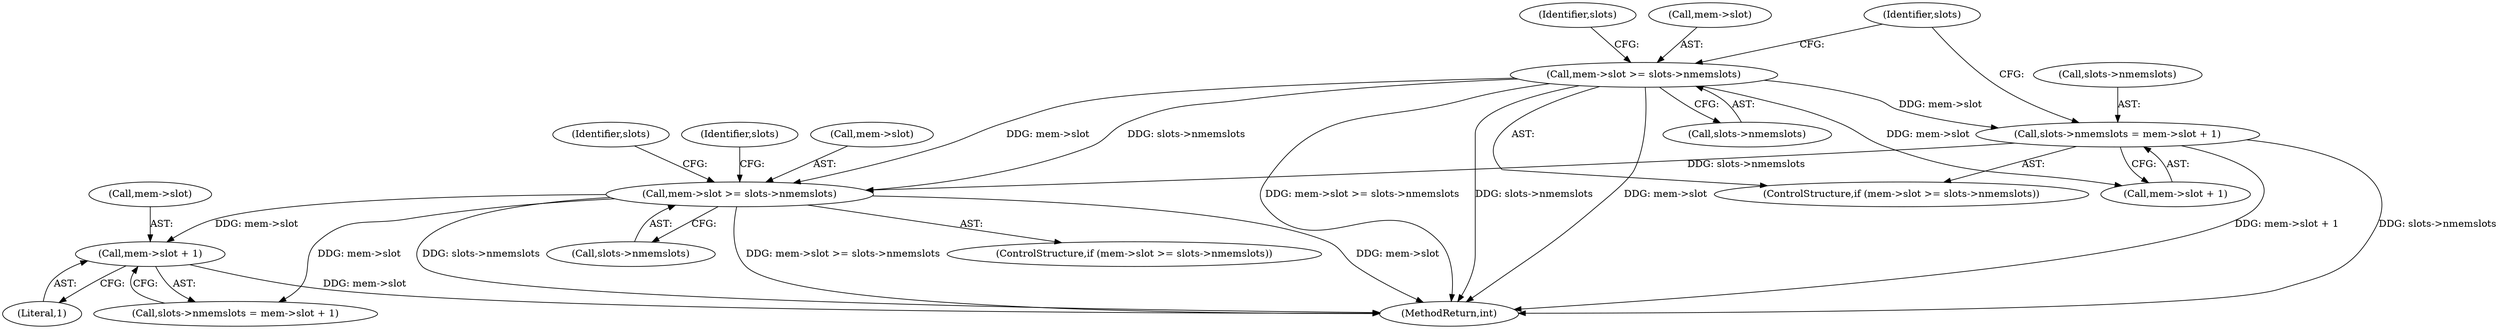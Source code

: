 digraph "0_linux_fa3d315a4ce2c0891cdde262562e710d95fba19e@pointer" {
"1000580" [label="(Call,mem->slot + 1)"];
"1000569" [label="(Call,mem->slot >= slots->nmemslots)"];
"1000488" [label="(Call,mem->slot >= slots->nmemslots)"];
"1000495" [label="(Call,slots->nmemslots = mem->slot + 1)"];
"1000584" [label="(Literal,1)"];
"1000573" [label="(Call,slots->nmemslots)"];
"1000495" [label="(Call,slots->nmemslots = mem->slot + 1)"];
"1000580" [label="(Call,mem->slot + 1)"];
"1000581" [label="(Call,mem->slot)"];
"1000506" [label="(Identifier,slots)"];
"1000488" [label="(Call,mem->slot >= slots->nmemslots)"];
"1000499" [label="(Call,mem->slot + 1)"];
"1000643" [label="(MethodReturn,int)"];
"1000497" [label="(Identifier,slots)"];
"1000492" [label="(Call,slots->nmemslots)"];
"1000568" [label="(ControlStructure,if (mem->slot >= slots->nmemslots))"];
"1000578" [label="(Identifier,slots)"];
"1000587" [label="(Identifier,slots)"];
"1000489" [label="(Call,mem->slot)"];
"1000576" [label="(Call,slots->nmemslots = mem->slot + 1)"];
"1000570" [label="(Call,mem->slot)"];
"1000496" [label="(Call,slots->nmemslots)"];
"1000487" [label="(ControlStructure,if (mem->slot >= slots->nmemslots))"];
"1000569" [label="(Call,mem->slot >= slots->nmemslots)"];
"1000580" -> "1000576"  [label="AST: "];
"1000580" -> "1000584"  [label="CFG: "];
"1000581" -> "1000580"  [label="AST: "];
"1000584" -> "1000580"  [label="AST: "];
"1000576" -> "1000580"  [label="CFG: "];
"1000580" -> "1000643"  [label="DDG: mem->slot"];
"1000569" -> "1000580"  [label="DDG: mem->slot"];
"1000569" -> "1000568"  [label="AST: "];
"1000569" -> "1000573"  [label="CFG: "];
"1000570" -> "1000569"  [label="AST: "];
"1000573" -> "1000569"  [label="AST: "];
"1000578" -> "1000569"  [label="CFG: "];
"1000587" -> "1000569"  [label="CFG: "];
"1000569" -> "1000643"  [label="DDG: mem->slot >= slots->nmemslots"];
"1000569" -> "1000643"  [label="DDG: mem->slot"];
"1000569" -> "1000643"  [label="DDG: slots->nmemslots"];
"1000488" -> "1000569"  [label="DDG: mem->slot"];
"1000488" -> "1000569"  [label="DDG: slots->nmemslots"];
"1000495" -> "1000569"  [label="DDG: slots->nmemslots"];
"1000569" -> "1000576"  [label="DDG: mem->slot"];
"1000488" -> "1000487"  [label="AST: "];
"1000488" -> "1000492"  [label="CFG: "];
"1000489" -> "1000488"  [label="AST: "];
"1000492" -> "1000488"  [label="AST: "];
"1000497" -> "1000488"  [label="CFG: "];
"1000506" -> "1000488"  [label="CFG: "];
"1000488" -> "1000643"  [label="DDG: mem->slot"];
"1000488" -> "1000643"  [label="DDG: mem->slot >= slots->nmemslots"];
"1000488" -> "1000643"  [label="DDG: slots->nmemslots"];
"1000488" -> "1000495"  [label="DDG: mem->slot"];
"1000488" -> "1000499"  [label="DDG: mem->slot"];
"1000495" -> "1000487"  [label="AST: "];
"1000495" -> "1000499"  [label="CFG: "];
"1000496" -> "1000495"  [label="AST: "];
"1000499" -> "1000495"  [label="AST: "];
"1000506" -> "1000495"  [label="CFG: "];
"1000495" -> "1000643"  [label="DDG: slots->nmemslots"];
"1000495" -> "1000643"  [label="DDG: mem->slot + 1"];
}
